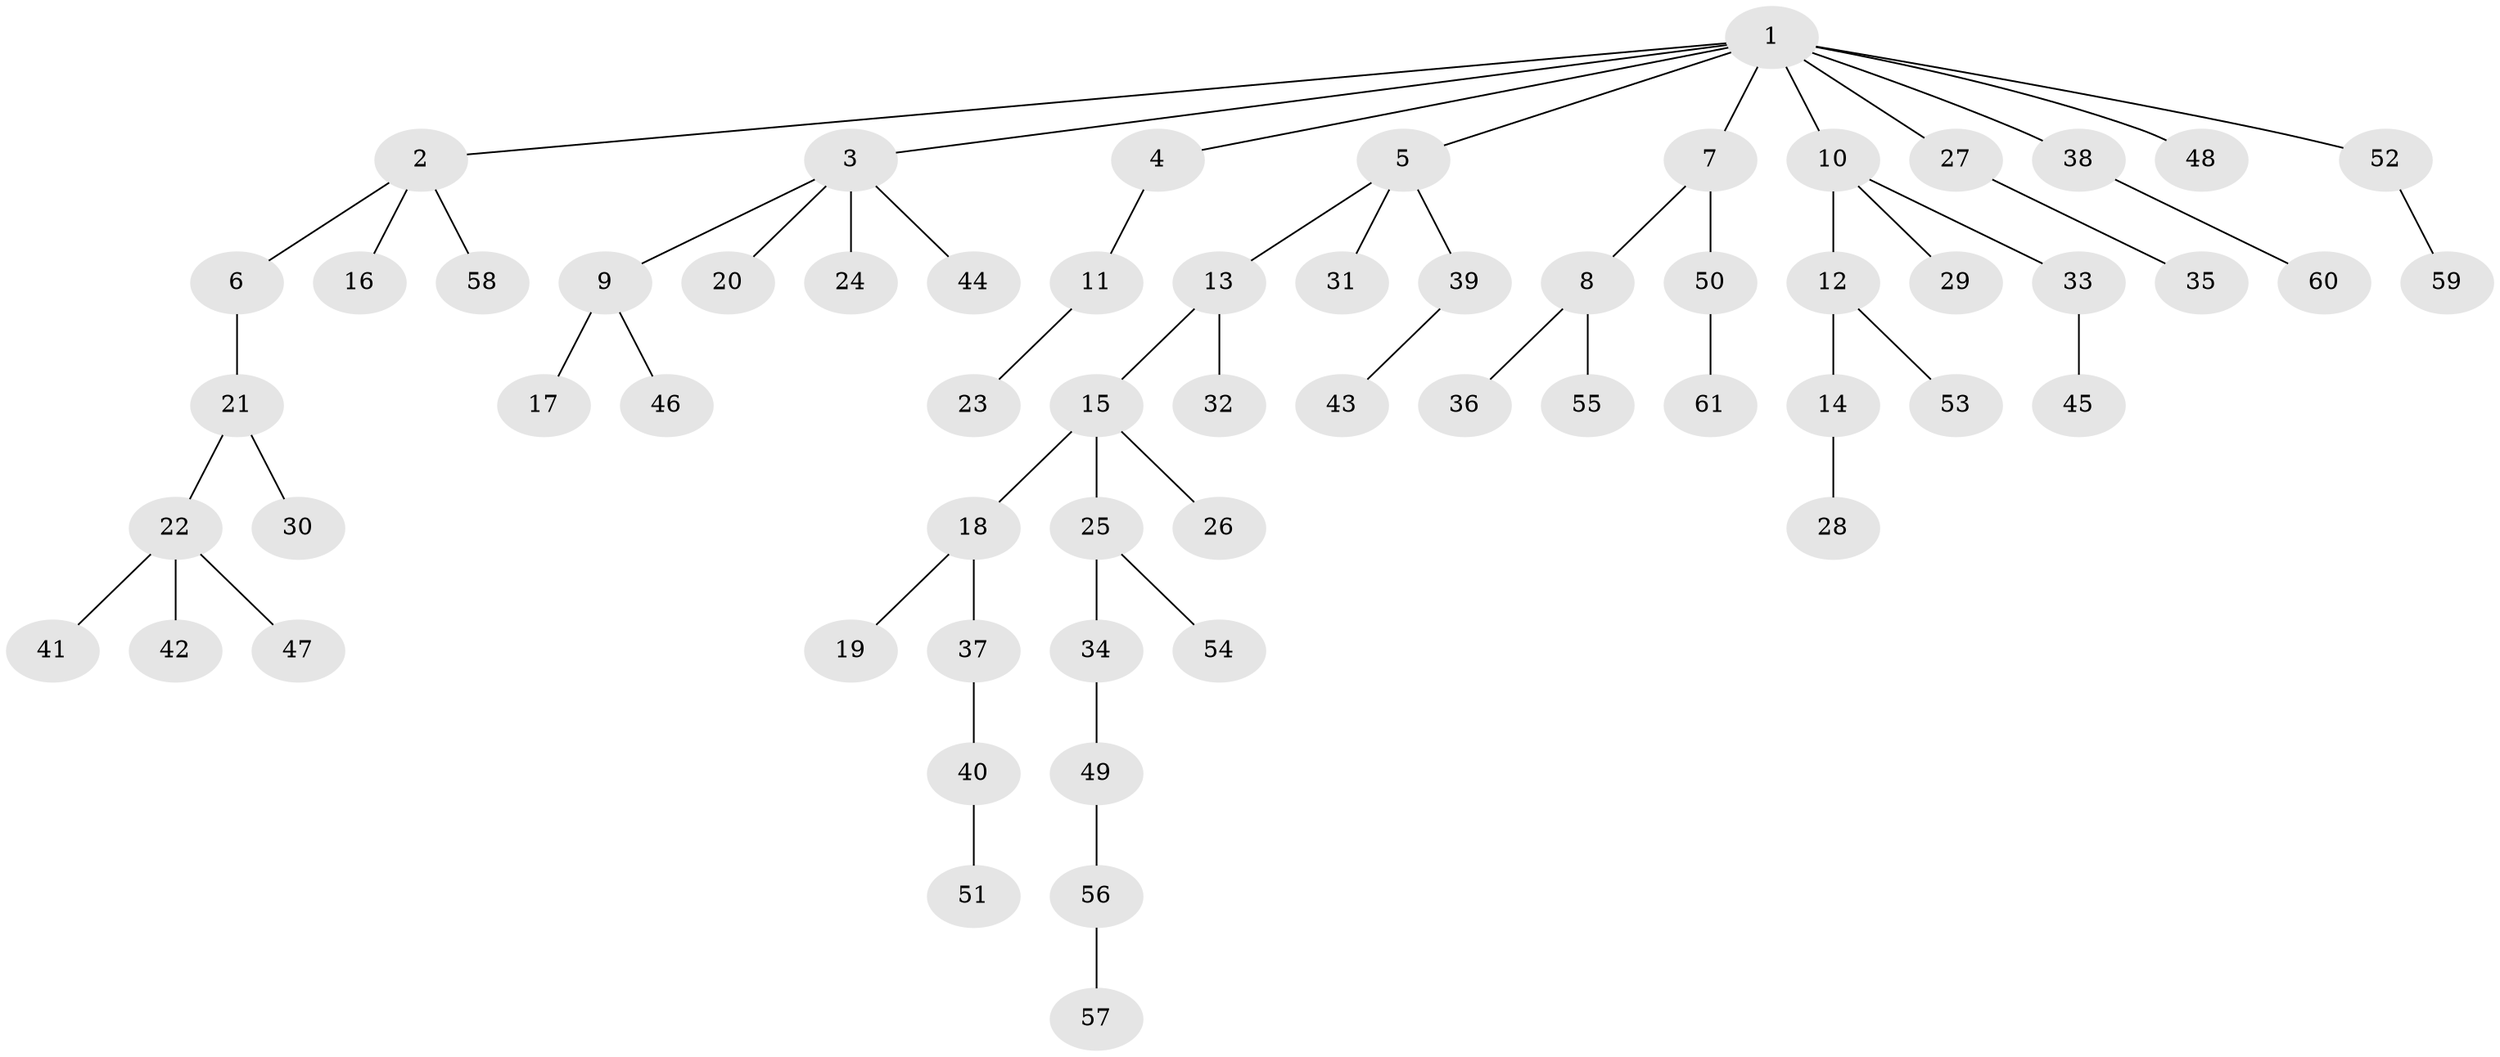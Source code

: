 // coarse degree distribution, {1: 0.6428571428571429, 5: 0.047619047619047616, 17: 0.023809523809523808, 4: 0.047619047619047616, 2: 0.23809523809523808}
// Generated by graph-tools (version 1.1) at 2025/55/03/04/25 21:55:51]
// undirected, 61 vertices, 60 edges
graph export_dot {
graph [start="1"]
  node [color=gray90,style=filled];
  1;
  2;
  3;
  4;
  5;
  6;
  7;
  8;
  9;
  10;
  11;
  12;
  13;
  14;
  15;
  16;
  17;
  18;
  19;
  20;
  21;
  22;
  23;
  24;
  25;
  26;
  27;
  28;
  29;
  30;
  31;
  32;
  33;
  34;
  35;
  36;
  37;
  38;
  39;
  40;
  41;
  42;
  43;
  44;
  45;
  46;
  47;
  48;
  49;
  50;
  51;
  52;
  53;
  54;
  55;
  56;
  57;
  58;
  59;
  60;
  61;
  1 -- 2;
  1 -- 3;
  1 -- 4;
  1 -- 5;
  1 -- 7;
  1 -- 10;
  1 -- 27;
  1 -- 38;
  1 -- 48;
  1 -- 52;
  2 -- 6;
  2 -- 16;
  2 -- 58;
  3 -- 9;
  3 -- 20;
  3 -- 24;
  3 -- 44;
  4 -- 11;
  5 -- 13;
  5 -- 31;
  5 -- 39;
  6 -- 21;
  7 -- 8;
  7 -- 50;
  8 -- 36;
  8 -- 55;
  9 -- 17;
  9 -- 46;
  10 -- 12;
  10 -- 29;
  10 -- 33;
  11 -- 23;
  12 -- 14;
  12 -- 53;
  13 -- 15;
  13 -- 32;
  14 -- 28;
  15 -- 18;
  15 -- 25;
  15 -- 26;
  18 -- 19;
  18 -- 37;
  21 -- 22;
  21 -- 30;
  22 -- 41;
  22 -- 42;
  22 -- 47;
  25 -- 34;
  25 -- 54;
  27 -- 35;
  33 -- 45;
  34 -- 49;
  37 -- 40;
  38 -- 60;
  39 -- 43;
  40 -- 51;
  49 -- 56;
  50 -- 61;
  52 -- 59;
  56 -- 57;
}
